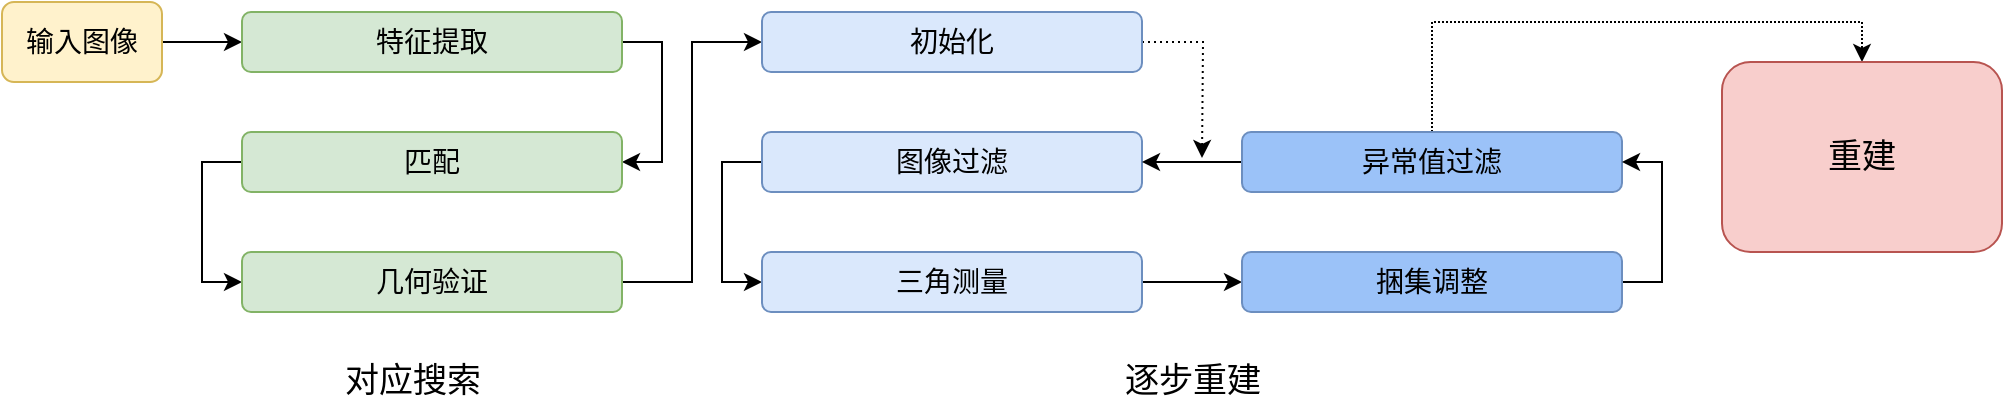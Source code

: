 <mxfile version="24.0.7" type="github">
  <diagram name="第 1 页" id="1K9Wr5PapQiu9WoFy6UW">
    <mxGraphModel dx="1687" dy="868" grid="1" gridSize="10" guides="1" tooltips="1" connect="1" arrows="1" fold="1" page="1" pageScale="1" pageWidth="827" pageHeight="1169" math="0" shadow="0">
      <root>
        <mxCell id="0" />
        <mxCell id="1" parent="0" />
        <mxCell id="mvngjl2Wi5XTwGVjHKzV-18" style="edgeStyle=orthogonalEdgeStyle;rounded=0;orthogonalLoop=1;jettySize=auto;html=1;entryX=0;entryY=0.5;entryDx=0;entryDy=0;" edge="1" parent="1" source="mvngjl2Wi5XTwGVjHKzV-1" target="mvngjl2Wi5XTwGVjHKzV-4">
          <mxGeometry relative="1" as="geometry" />
        </mxCell>
        <mxCell id="mvngjl2Wi5XTwGVjHKzV-1" value="&lt;font style=&quot;font-size: 14px;&quot;&gt;输入图像&lt;/font&gt;" style="rounded=1;whiteSpace=wrap;html=1;fillColor=#fff2cc;strokeColor=#d6b656;" vertex="1" parent="1">
          <mxGeometry x="50" y="185" width="80" height="40" as="geometry" />
        </mxCell>
        <mxCell id="mvngjl2Wi5XTwGVjHKzV-15" style="edgeStyle=orthogonalEdgeStyle;rounded=0;orthogonalLoop=1;jettySize=auto;html=1;exitX=1;exitY=0.5;exitDx=0;exitDy=0;entryX=1;entryY=0.5;entryDx=0;entryDy=0;" edge="1" parent="1" source="mvngjl2Wi5XTwGVjHKzV-4" target="mvngjl2Wi5XTwGVjHKzV-11">
          <mxGeometry relative="1" as="geometry" />
        </mxCell>
        <mxCell id="mvngjl2Wi5XTwGVjHKzV-4" value="&lt;font style=&quot;font-size: 14px;&quot;&gt;特征提取&lt;/font&gt;" style="rounded=1;whiteSpace=wrap;html=1;fillColor=#d5e8d4;strokeColor=#82b366;" vertex="1" parent="1">
          <mxGeometry x="170" y="190" width="190" height="30" as="geometry" />
        </mxCell>
        <mxCell id="mvngjl2Wi5XTwGVjHKzV-16" style="edgeStyle=orthogonalEdgeStyle;rounded=0;orthogonalLoop=1;jettySize=auto;html=1;exitX=0;exitY=0.5;exitDx=0;exitDy=0;entryX=0;entryY=0.5;entryDx=0;entryDy=0;" edge="1" parent="1" source="mvngjl2Wi5XTwGVjHKzV-11" target="mvngjl2Wi5XTwGVjHKzV-12">
          <mxGeometry relative="1" as="geometry" />
        </mxCell>
        <mxCell id="mvngjl2Wi5XTwGVjHKzV-11" value="&lt;font style=&quot;font-size: 14px;&quot;&gt;匹配&lt;/font&gt;" style="rounded=1;whiteSpace=wrap;html=1;fillColor=#d5e8d4;strokeColor=#82b366;" vertex="1" parent="1">
          <mxGeometry x="170" y="250" width="190" height="30" as="geometry" />
        </mxCell>
        <mxCell id="mvngjl2Wi5XTwGVjHKzV-20" style="edgeStyle=orthogonalEdgeStyle;rounded=0;orthogonalLoop=1;jettySize=auto;html=1;exitX=1;exitY=0.5;exitDx=0;exitDy=0;entryX=0;entryY=0.5;entryDx=0;entryDy=0;" edge="1" parent="1" source="mvngjl2Wi5XTwGVjHKzV-12" target="mvngjl2Wi5XTwGVjHKzV-19">
          <mxGeometry relative="1" as="geometry" />
        </mxCell>
        <mxCell id="mvngjl2Wi5XTwGVjHKzV-12" value="&lt;span style=&quot;font-size: 14px;&quot;&gt;几何验证&lt;/span&gt;" style="rounded=1;whiteSpace=wrap;html=1;fillColor=#d5e8d4;strokeColor=#82b366;" vertex="1" parent="1">
          <mxGeometry x="170" y="310" width="190" height="30" as="geometry" />
        </mxCell>
        <mxCell id="mvngjl2Wi5XTwGVjHKzV-23" style="edgeStyle=orthogonalEdgeStyle;rounded=0;orthogonalLoop=1;jettySize=auto;html=1;exitX=1;exitY=0.5;exitDx=0;exitDy=0;dashed=1;dashPattern=1 2;" edge="1" parent="1" source="mvngjl2Wi5XTwGVjHKzV-19">
          <mxGeometry relative="1" as="geometry">
            <mxPoint x="650" y="263" as="targetPoint" />
          </mxGeometry>
        </mxCell>
        <mxCell id="mvngjl2Wi5XTwGVjHKzV-19" value="&lt;font style=&quot;font-size: 14px;&quot;&gt;初始化&lt;/font&gt;" style="rounded=1;whiteSpace=wrap;html=1;fillColor=#dae8fc;strokeColor=#6c8ebf;" vertex="1" parent="1">
          <mxGeometry x="430" y="190" width="190" height="30" as="geometry" />
        </mxCell>
        <mxCell id="mvngjl2Wi5XTwGVjHKzV-28" style="edgeStyle=orthogonalEdgeStyle;rounded=0;orthogonalLoop=1;jettySize=auto;html=1;exitX=0;exitY=0.5;exitDx=0;exitDy=0;entryX=0;entryY=0.5;entryDx=0;entryDy=0;" edge="1" parent="1" source="mvngjl2Wi5XTwGVjHKzV-21" target="mvngjl2Wi5XTwGVjHKzV-22">
          <mxGeometry relative="1" as="geometry" />
        </mxCell>
        <mxCell id="mvngjl2Wi5XTwGVjHKzV-21" value="&lt;span style=&quot;font-size: 14px;&quot;&gt;图像过滤&lt;/span&gt;" style="rounded=1;whiteSpace=wrap;html=1;fillColor=#dae8fc;strokeColor=#6c8ebf;" vertex="1" parent="1">
          <mxGeometry x="430" y="250" width="190" height="30" as="geometry" />
        </mxCell>
        <mxCell id="mvngjl2Wi5XTwGVjHKzV-29" style="edgeStyle=orthogonalEdgeStyle;rounded=0;orthogonalLoop=1;jettySize=auto;html=1;exitX=1;exitY=0.5;exitDx=0;exitDy=0;entryX=0;entryY=0.5;entryDx=0;entryDy=0;" edge="1" parent="1" source="mvngjl2Wi5XTwGVjHKzV-22" target="mvngjl2Wi5XTwGVjHKzV-25">
          <mxGeometry relative="1" as="geometry" />
        </mxCell>
        <mxCell id="mvngjl2Wi5XTwGVjHKzV-22" value="&lt;span style=&quot;font-size: 14px;&quot;&gt;三角测量&lt;/span&gt;" style="rounded=1;whiteSpace=wrap;html=1;fillColor=#dae8fc;strokeColor=#6c8ebf;" vertex="1" parent="1">
          <mxGeometry x="430" y="310" width="190" height="30" as="geometry" />
        </mxCell>
        <mxCell id="mvngjl2Wi5XTwGVjHKzV-26" style="edgeStyle=orthogonalEdgeStyle;rounded=0;orthogonalLoop=1;jettySize=auto;html=1;exitX=0;exitY=0.5;exitDx=0;exitDy=0;entryX=1;entryY=0.5;entryDx=0;entryDy=0;" edge="1" parent="1" source="mvngjl2Wi5XTwGVjHKzV-24" target="mvngjl2Wi5XTwGVjHKzV-21">
          <mxGeometry relative="1" as="geometry" />
        </mxCell>
        <mxCell id="mvngjl2Wi5XTwGVjHKzV-31" style="edgeStyle=orthogonalEdgeStyle;rounded=0;orthogonalLoop=1;jettySize=auto;html=1;exitX=0.5;exitY=0;exitDx=0;exitDy=0;entryX=0.5;entryY=0;entryDx=0;entryDy=0;dashed=1;dashPattern=1 1;" edge="1" parent="1" source="mvngjl2Wi5XTwGVjHKzV-24" target="mvngjl2Wi5XTwGVjHKzV-32">
          <mxGeometry relative="1" as="geometry">
            <mxPoint x="765" y="200" as="targetPoint" />
          </mxGeometry>
        </mxCell>
        <mxCell id="mvngjl2Wi5XTwGVjHKzV-24" value="&lt;span style=&quot;font-size: 14px;&quot;&gt;异常值过滤&lt;/span&gt;" style="rounded=1;whiteSpace=wrap;html=1;fillColor=#9bc2f8;strokeColor=#6c8ebf;" vertex="1" parent="1">
          <mxGeometry x="670" y="250" width="190" height="30" as="geometry" />
        </mxCell>
        <mxCell id="mvngjl2Wi5XTwGVjHKzV-30" style="edgeStyle=orthogonalEdgeStyle;rounded=0;orthogonalLoop=1;jettySize=auto;html=1;exitX=1;exitY=0.5;exitDx=0;exitDy=0;entryX=1;entryY=0.5;entryDx=0;entryDy=0;" edge="1" parent="1" source="mvngjl2Wi5XTwGVjHKzV-25" target="mvngjl2Wi5XTwGVjHKzV-24">
          <mxGeometry relative="1" as="geometry" />
        </mxCell>
        <mxCell id="mvngjl2Wi5XTwGVjHKzV-25" value="&lt;div style=&quot;text-align: start;&quot;&gt;&lt;span style=&quot;font-size: 14px; background-color: initial;&quot;&gt;捆集调整&lt;/span&gt;&lt;/div&gt;" style="rounded=1;whiteSpace=wrap;html=1;fillColor=#9bc2f8;strokeColor=#6c8ebf;" vertex="1" parent="1">
          <mxGeometry x="670" y="310" width="190" height="30" as="geometry" />
        </mxCell>
        <mxCell id="mvngjl2Wi5XTwGVjHKzV-32" value="&lt;font style=&quot;font-size: 17px;&quot;&gt;重建&lt;/font&gt;" style="rounded=1;whiteSpace=wrap;html=1;fillColor=#f8cecc;strokeColor=#b85450;" vertex="1" parent="1">
          <mxGeometry x="910" y="215" width="140" height="95" as="geometry" />
        </mxCell>
        <mxCell id="mvngjl2Wi5XTwGVjHKzV-34" value="&lt;font style=&quot;font-size: 17px;&quot;&gt;逐步重建&lt;/font&gt;" style="text;html=1;align=center;verticalAlign=middle;resizable=0;points=[];autosize=1;strokeColor=none;fillColor=none;" vertex="1" parent="1">
          <mxGeometry x="600" y="360" width="90" height="30" as="geometry" />
        </mxCell>
        <mxCell id="mvngjl2Wi5XTwGVjHKzV-35" value="&lt;font style=&quot;font-size: 17px;&quot;&gt;对应搜索&lt;/font&gt;" style="text;html=1;align=center;verticalAlign=middle;resizable=0;points=[];autosize=1;strokeColor=none;fillColor=none;" vertex="1" parent="1">
          <mxGeometry x="210" y="360" width="90" height="30" as="geometry" />
        </mxCell>
      </root>
    </mxGraphModel>
  </diagram>
</mxfile>
